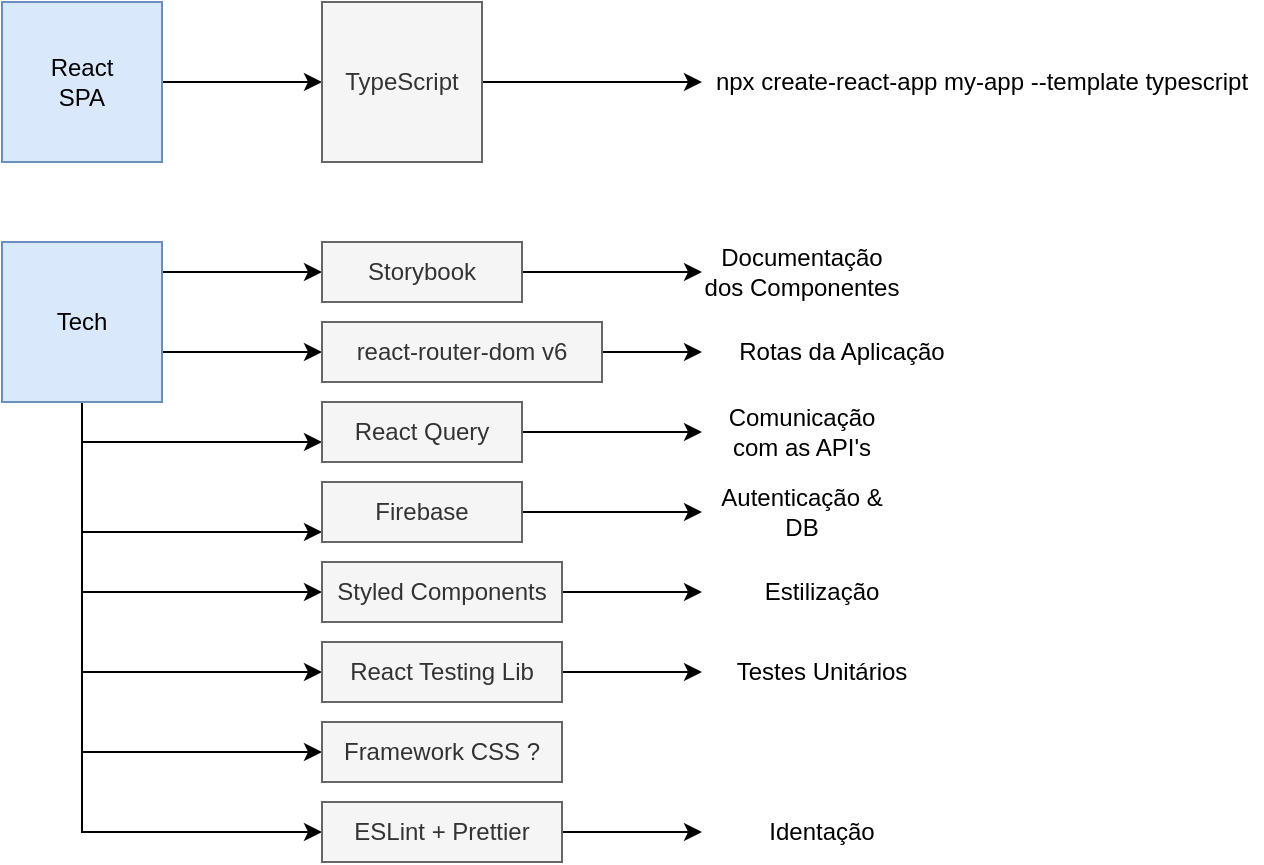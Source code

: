 <mxfile version="16.2.4" type="github">
  <diagram id="ZKbcPqMe4jBBzjfeDMgt" name="Page-1">
    <mxGraphModel dx="981" dy="550" grid="1" gridSize="10" guides="1" tooltips="1" connect="1" arrows="1" fold="1" page="1" pageScale="1" pageWidth="850" pageHeight="1100" math="0" shadow="0">
      <root>
        <mxCell id="0" />
        <mxCell id="1" parent="0" />
        <mxCell id="QAu8P93m0b1dn1SRwFHF-37" value="" style="edgeStyle=orthogonalEdgeStyle;rounded=0;orthogonalLoop=1;jettySize=auto;html=1;" edge="1" parent="1" source="QAu8P93m0b1dn1SRwFHF-1" target="QAu8P93m0b1dn1SRwFHF-36">
          <mxGeometry relative="1" as="geometry" />
        </mxCell>
        <mxCell id="QAu8P93m0b1dn1SRwFHF-1" value="React&lt;br&gt;SPA" style="whiteSpace=wrap;html=1;aspect=fixed;fillColor=#dae8fc;strokeColor=#6c8ebf;" vertex="1" parent="1">
          <mxGeometry x="40" y="40" width="80" height="80" as="geometry" />
        </mxCell>
        <mxCell id="QAu8P93m0b1dn1SRwFHF-6" style="edgeStyle=orthogonalEdgeStyle;rounded=0;orthogonalLoop=1;jettySize=auto;html=1;" edge="1" parent="1" source="QAu8P93m0b1dn1SRwFHF-4" target="QAu8P93m0b1dn1SRwFHF-5">
          <mxGeometry relative="1" as="geometry">
            <Array as="points">
              <mxPoint x="140" y="175" />
              <mxPoint x="140" y="175" />
            </Array>
          </mxGeometry>
        </mxCell>
        <mxCell id="QAu8P93m0b1dn1SRwFHF-10" style="edgeStyle=orthogonalEdgeStyle;rounded=0;orthogonalLoop=1;jettySize=auto;html=1;" edge="1" parent="1" source="QAu8P93m0b1dn1SRwFHF-4" target="QAu8P93m0b1dn1SRwFHF-9">
          <mxGeometry relative="1" as="geometry">
            <mxPoint x="110" y="280" as="targetPoint" />
            <Array as="points">
              <mxPoint x="80" y="260" />
            </Array>
          </mxGeometry>
        </mxCell>
        <mxCell id="QAu8P93m0b1dn1SRwFHF-18" style="edgeStyle=orthogonalEdgeStyle;rounded=0;orthogonalLoop=1;jettySize=auto;html=1;" edge="1" parent="1" source="QAu8P93m0b1dn1SRwFHF-4" target="QAu8P93m0b1dn1SRwFHF-17">
          <mxGeometry relative="1" as="geometry">
            <Array as="points">
              <mxPoint x="80" y="305" />
            </Array>
          </mxGeometry>
        </mxCell>
        <mxCell id="QAu8P93m0b1dn1SRwFHF-21" style="edgeStyle=orthogonalEdgeStyle;rounded=0;orthogonalLoop=1;jettySize=auto;html=1;" edge="1" parent="1" source="QAu8P93m0b1dn1SRwFHF-4" target="QAu8P93m0b1dn1SRwFHF-7">
          <mxGeometry relative="1" as="geometry">
            <Array as="points">
              <mxPoint x="150" y="215" />
              <mxPoint x="150" y="215" />
            </Array>
          </mxGeometry>
        </mxCell>
        <mxCell id="QAu8P93m0b1dn1SRwFHF-23" style="edgeStyle=orthogonalEdgeStyle;rounded=0;orthogonalLoop=1;jettySize=auto;html=1;" edge="1" parent="1" source="QAu8P93m0b1dn1SRwFHF-4" target="QAu8P93m0b1dn1SRwFHF-22">
          <mxGeometry relative="1" as="geometry">
            <Array as="points">
              <mxPoint x="80" y="335" />
            </Array>
          </mxGeometry>
        </mxCell>
        <mxCell id="QAu8P93m0b1dn1SRwFHF-29" style="edgeStyle=orthogonalEdgeStyle;rounded=0;orthogonalLoop=1;jettySize=auto;html=1;" edge="1" parent="1" source="QAu8P93m0b1dn1SRwFHF-4" target="QAu8P93m0b1dn1SRwFHF-26">
          <mxGeometry relative="1" as="geometry">
            <Array as="points">
              <mxPoint x="80" y="375" />
            </Array>
          </mxGeometry>
        </mxCell>
        <mxCell id="QAu8P93m0b1dn1SRwFHF-31" style="edgeStyle=orthogonalEdgeStyle;rounded=0;orthogonalLoop=1;jettySize=auto;html=1;" edge="1" parent="1" source="QAu8P93m0b1dn1SRwFHF-4" target="QAu8P93m0b1dn1SRwFHF-30">
          <mxGeometry relative="1" as="geometry">
            <Array as="points">
              <mxPoint x="80" y="415" />
            </Array>
          </mxGeometry>
        </mxCell>
        <mxCell id="QAu8P93m0b1dn1SRwFHF-33" style="edgeStyle=orthogonalEdgeStyle;rounded=0;orthogonalLoop=1;jettySize=auto;html=1;" edge="1" parent="1" source="QAu8P93m0b1dn1SRwFHF-4" target="QAu8P93m0b1dn1SRwFHF-32">
          <mxGeometry relative="1" as="geometry">
            <Array as="points">
              <mxPoint x="80" y="455" />
            </Array>
          </mxGeometry>
        </mxCell>
        <mxCell id="QAu8P93m0b1dn1SRwFHF-4" value="Tech" style="whiteSpace=wrap;html=1;aspect=fixed;fillColor=#dae8fc;strokeColor=#6c8ebf;" vertex="1" parent="1">
          <mxGeometry x="40" y="160" width="80" height="80" as="geometry" />
        </mxCell>
        <mxCell id="QAu8P93m0b1dn1SRwFHF-12" value="" style="edgeStyle=orthogonalEdgeStyle;rounded=0;orthogonalLoop=1;jettySize=auto;html=1;" edge="1" parent="1" source="QAu8P93m0b1dn1SRwFHF-5" target="QAu8P93m0b1dn1SRwFHF-11">
          <mxGeometry relative="1" as="geometry" />
        </mxCell>
        <mxCell id="QAu8P93m0b1dn1SRwFHF-5" value="Storybook" style="text;html=1;strokeColor=#666666;fillColor=#f5f5f5;align=center;verticalAlign=middle;whiteSpace=wrap;rounded=0;fontColor=#333333;" vertex="1" parent="1">
          <mxGeometry x="200" y="160" width="100" height="30" as="geometry" />
        </mxCell>
        <mxCell id="QAu8P93m0b1dn1SRwFHF-14" value="" style="edgeStyle=orthogonalEdgeStyle;rounded=0;orthogonalLoop=1;jettySize=auto;html=1;" edge="1" parent="1" source="QAu8P93m0b1dn1SRwFHF-7" target="QAu8P93m0b1dn1SRwFHF-13">
          <mxGeometry relative="1" as="geometry" />
        </mxCell>
        <mxCell id="QAu8P93m0b1dn1SRwFHF-7" value="react-router-dom v6" style="text;html=1;strokeColor=#666666;fillColor=#f5f5f5;align=center;verticalAlign=middle;whiteSpace=wrap;rounded=0;fontColor=#333333;" vertex="1" parent="1">
          <mxGeometry x="200" y="200" width="140" height="30" as="geometry" />
        </mxCell>
        <mxCell id="QAu8P93m0b1dn1SRwFHF-16" value="" style="edgeStyle=orthogonalEdgeStyle;rounded=0;orthogonalLoop=1;jettySize=auto;html=1;" edge="1" parent="1" source="QAu8P93m0b1dn1SRwFHF-9" target="QAu8P93m0b1dn1SRwFHF-15">
          <mxGeometry relative="1" as="geometry" />
        </mxCell>
        <mxCell id="QAu8P93m0b1dn1SRwFHF-9" value="React Query" style="text;html=1;strokeColor=#666666;fillColor=#f5f5f5;align=center;verticalAlign=middle;whiteSpace=wrap;rounded=0;fontColor=#333333;" vertex="1" parent="1">
          <mxGeometry x="200" y="240" width="100" height="30" as="geometry" />
        </mxCell>
        <mxCell id="QAu8P93m0b1dn1SRwFHF-11" value="Documentação dos Componentes" style="text;html=1;align=center;verticalAlign=middle;whiteSpace=wrap;rounded=0;" vertex="1" parent="1">
          <mxGeometry x="390" y="160" width="100" height="30" as="geometry" />
        </mxCell>
        <mxCell id="QAu8P93m0b1dn1SRwFHF-13" value="Rotas da Aplicação" style="text;html=1;align=center;verticalAlign=middle;whiteSpace=wrap;rounded=0;" vertex="1" parent="1">
          <mxGeometry x="390" y="200" width="140" height="30" as="geometry" />
        </mxCell>
        <mxCell id="QAu8P93m0b1dn1SRwFHF-15" value="Comunicação com as API&#39;s" style="text;html=1;align=center;verticalAlign=middle;whiteSpace=wrap;rounded=0;" vertex="1" parent="1">
          <mxGeometry x="390" y="240" width="100" height="30" as="geometry" />
        </mxCell>
        <mxCell id="QAu8P93m0b1dn1SRwFHF-20" value="" style="edgeStyle=orthogonalEdgeStyle;rounded=0;orthogonalLoop=1;jettySize=auto;html=1;" edge="1" parent="1" source="QAu8P93m0b1dn1SRwFHF-17" target="QAu8P93m0b1dn1SRwFHF-19">
          <mxGeometry relative="1" as="geometry" />
        </mxCell>
        <mxCell id="QAu8P93m0b1dn1SRwFHF-17" value="Firebase" style="text;html=1;strokeColor=#666666;fillColor=#f5f5f5;align=center;verticalAlign=middle;whiteSpace=wrap;rounded=0;fontColor=#333333;" vertex="1" parent="1">
          <mxGeometry x="200" y="280" width="100" height="30" as="geometry" />
        </mxCell>
        <mxCell id="QAu8P93m0b1dn1SRwFHF-19" value="Autenticação &amp;amp; DB" style="text;html=1;align=center;verticalAlign=middle;whiteSpace=wrap;rounded=0;" vertex="1" parent="1">
          <mxGeometry x="390" y="280" width="100" height="30" as="geometry" />
        </mxCell>
        <mxCell id="QAu8P93m0b1dn1SRwFHF-25" value="" style="edgeStyle=orthogonalEdgeStyle;rounded=0;orthogonalLoop=1;jettySize=auto;html=1;" edge="1" parent="1" source="QAu8P93m0b1dn1SRwFHF-22" target="QAu8P93m0b1dn1SRwFHF-24">
          <mxGeometry relative="1" as="geometry" />
        </mxCell>
        <mxCell id="QAu8P93m0b1dn1SRwFHF-22" value="Styled Components" style="text;html=1;strokeColor=#666666;fillColor=#f5f5f5;align=center;verticalAlign=middle;whiteSpace=wrap;rounded=0;fontColor=#333333;" vertex="1" parent="1">
          <mxGeometry x="200" y="320" width="120" height="30" as="geometry" />
        </mxCell>
        <mxCell id="QAu8P93m0b1dn1SRwFHF-24" value="Estilização" style="text;html=1;align=center;verticalAlign=middle;whiteSpace=wrap;rounded=0;" vertex="1" parent="1">
          <mxGeometry x="390" y="320" width="120" height="30" as="geometry" />
        </mxCell>
        <mxCell id="QAu8P93m0b1dn1SRwFHF-28" style="edgeStyle=orthogonalEdgeStyle;rounded=0;orthogonalLoop=1;jettySize=auto;html=1;" edge="1" parent="1" source="QAu8P93m0b1dn1SRwFHF-26" target="QAu8P93m0b1dn1SRwFHF-27">
          <mxGeometry relative="1" as="geometry" />
        </mxCell>
        <mxCell id="QAu8P93m0b1dn1SRwFHF-26" value="React Testing Lib" style="text;html=1;strokeColor=#666666;fillColor=#f5f5f5;align=center;verticalAlign=middle;whiteSpace=wrap;rounded=0;fontColor=#333333;" vertex="1" parent="1">
          <mxGeometry x="200" y="360" width="120" height="30" as="geometry" />
        </mxCell>
        <mxCell id="QAu8P93m0b1dn1SRwFHF-27" value="Testes Unitários" style="text;html=1;align=center;verticalAlign=middle;whiteSpace=wrap;rounded=0;" vertex="1" parent="1">
          <mxGeometry x="390" y="360" width="120" height="30" as="geometry" />
        </mxCell>
        <mxCell id="QAu8P93m0b1dn1SRwFHF-30" value="Framework CSS ?" style="text;html=1;strokeColor=#666666;fillColor=#f5f5f5;align=center;verticalAlign=middle;whiteSpace=wrap;rounded=0;fontColor=#333333;" vertex="1" parent="1">
          <mxGeometry x="200" y="400" width="120" height="30" as="geometry" />
        </mxCell>
        <mxCell id="QAu8P93m0b1dn1SRwFHF-35" style="edgeStyle=orthogonalEdgeStyle;rounded=0;orthogonalLoop=1;jettySize=auto;html=1;" edge="1" parent="1" source="QAu8P93m0b1dn1SRwFHF-32" target="QAu8P93m0b1dn1SRwFHF-34">
          <mxGeometry relative="1" as="geometry" />
        </mxCell>
        <mxCell id="QAu8P93m0b1dn1SRwFHF-32" value="ESLint + Prettier" style="text;html=1;strokeColor=#666666;fillColor=#f5f5f5;align=center;verticalAlign=middle;whiteSpace=wrap;rounded=0;fontColor=#333333;" vertex="1" parent="1">
          <mxGeometry x="200" y="440" width="120" height="30" as="geometry" />
        </mxCell>
        <mxCell id="QAu8P93m0b1dn1SRwFHF-34" value="Identação" style="text;html=1;align=center;verticalAlign=middle;whiteSpace=wrap;rounded=0;" vertex="1" parent="1">
          <mxGeometry x="390" y="440" width="120" height="30" as="geometry" />
        </mxCell>
        <mxCell id="QAu8P93m0b1dn1SRwFHF-39" style="edgeStyle=orthogonalEdgeStyle;rounded=0;orthogonalLoop=1;jettySize=auto;html=1;" edge="1" parent="1" source="QAu8P93m0b1dn1SRwFHF-36" target="QAu8P93m0b1dn1SRwFHF-38">
          <mxGeometry relative="1" as="geometry" />
        </mxCell>
        <mxCell id="QAu8P93m0b1dn1SRwFHF-36" value="TypeScript" style="whiteSpace=wrap;html=1;aspect=fixed;fillColor=#f5f5f5;strokeColor=#666666;fontColor=#333333;" vertex="1" parent="1">
          <mxGeometry x="200" y="40" width="80" height="80" as="geometry" />
        </mxCell>
        <mxCell id="QAu8P93m0b1dn1SRwFHF-38" value="npx create-react-app my-app --template typescript" style="text;html=1;strokeColor=none;fillColor=none;align=center;verticalAlign=middle;whiteSpace=wrap;rounded=0;" vertex="1" parent="1">
          <mxGeometry x="390" y="65" width="280" height="30" as="geometry" />
        </mxCell>
      </root>
    </mxGraphModel>
  </diagram>
</mxfile>
